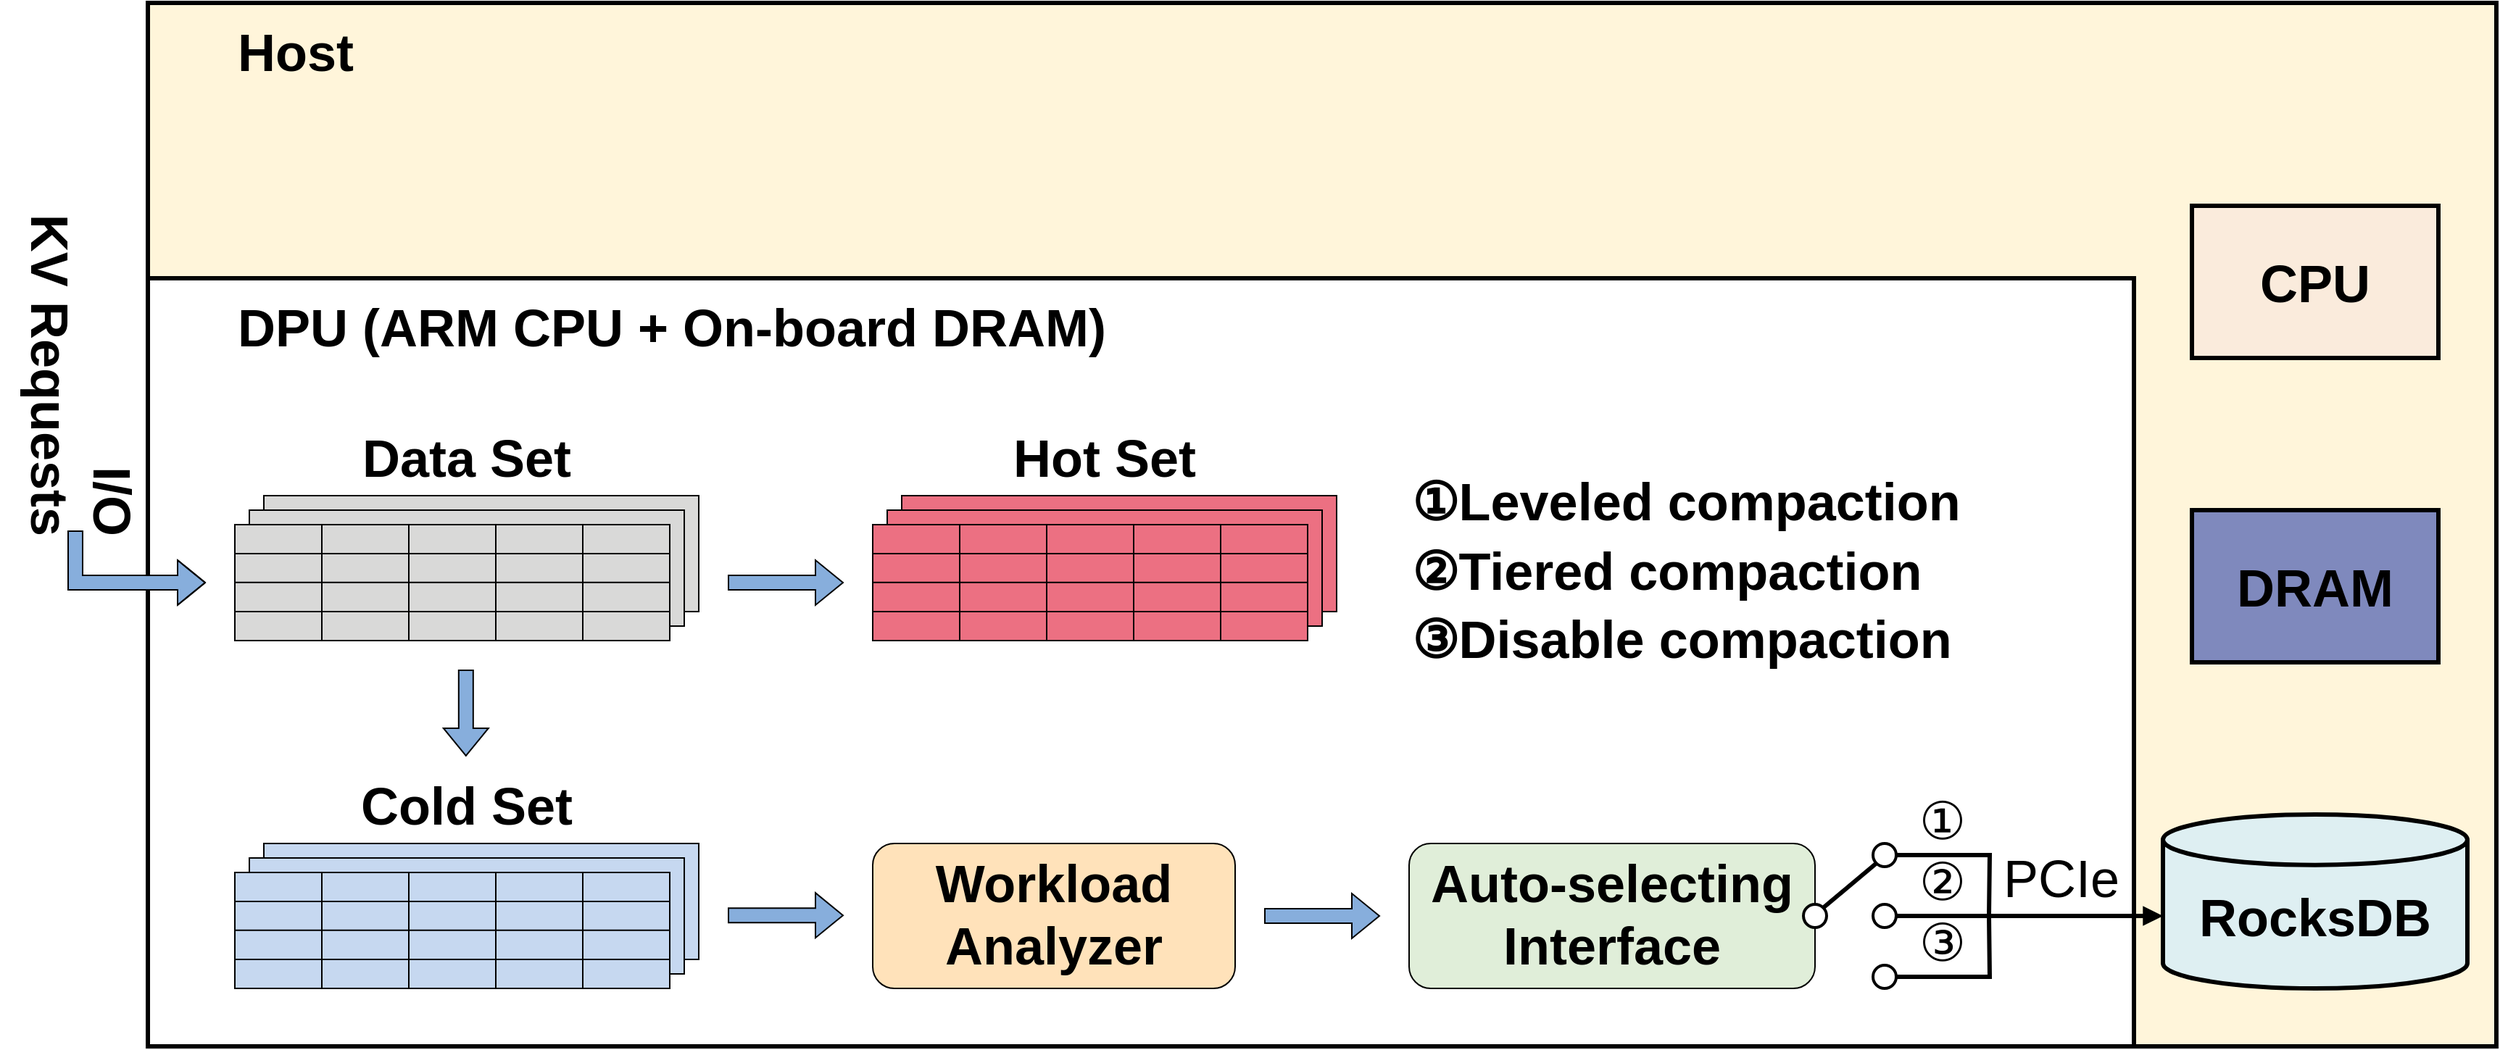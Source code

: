<mxfile version="26.0.2">
  <diagram name="第 1 页" id="oLJNAEdhJsgSDibkkSxl">
    <mxGraphModel dx="4260" dy="2149" grid="1" gridSize="10" guides="1" tooltips="1" connect="1" arrows="1" fold="1" page="1" pageScale="1" pageWidth="827" pageHeight="1169" math="0" shadow="0">
      <root>
        <mxCell id="0" />
        <mxCell id="1" parent="0" />
        <mxCell id="gE1-QyrIkyjky4b_8ItB-112" value="" style="rounded=0;strokeWidth=3;fillColor=#FFF5DA;" vertex="1" parent="1">
          <mxGeometry x="-20" y="170" width="1620" height="720" as="geometry" />
        </mxCell>
        <mxCell id="gE1-QyrIkyjky4b_8ItB-76" value="" style="rounded=0;whiteSpace=wrap;html=1;strokeWidth=3;" vertex="1" parent="1">
          <mxGeometry x="-20" y="360" width="1370" height="530" as="geometry" />
        </mxCell>
        <mxCell id="gE1-QyrIkyjky4b_8ItB-61" value="" style="group" vertex="1" connectable="0" parent="1">
          <mxGeometry x="40" y="690" width="320" height="160" as="geometry" />
        </mxCell>
        <mxCell id="gE1-QyrIkyjky4b_8ItB-36" value="" style="group" vertex="1" connectable="0" parent="gE1-QyrIkyjky4b_8ItB-61">
          <mxGeometry y="60" width="320" height="100" as="geometry" />
        </mxCell>
        <mxCell id="gE1-QyrIkyjky4b_8ItB-37" value="" style="dashed=0;fillStyle=auto;fillColor=#C6D8F0;gradientColor=none;" vertex="1" parent="gE1-QyrIkyjky4b_8ItB-36">
          <mxGeometry x="20" width="300" height="80" as="geometry" />
        </mxCell>
        <mxCell id="gE1-QyrIkyjky4b_8ItB-38" value="" style="dashed=0;fillStyle=auto;fillColor=#C6D8F0;gradientColor=none;" vertex="1" parent="gE1-QyrIkyjky4b_8ItB-36">
          <mxGeometry x="10" y="10" width="300" height="80" as="geometry" />
        </mxCell>
        <mxCell id="gE1-QyrIkyjky4b_8ItB-39" value="" style="dashed=0;fillStyle=auto;fillColor=#C6D8F0;gradientColor=none;" vertex="1" parent="gE1-QyrIkyjky4b_8ItB-36">
          <mxGeometry y="20" width="300" height="80" as="geometry" />
        </mxCell>
        <mxCell id="gE1-QyrIkyjky4b_8ItB-40" value="" style="endArrow=none;html=1;rounded=0;entryX=1;entryY=0.25;entryDx=0;entryDy=0;exitX=0;exitY=0.25;exitDx=0;exitDy=0;" edge="1" parent="gE1-QyrIkyjky4b_8ItB-36" source="gE1-QyrIkyjky4b_8ItB-39" target="gE1-QyrIkyjky4b_8ItB-39">
          <mxGeometry width="50" height="50" relative="1" as="geometry">
            <mxPoint x="180" y="-20" as="sourcePoint" />
            <mxPoint x="260" y="-20" as="targetPoint" />
          </mxGeometry>
        </mxCell>
        <mxCell id="gE1-QyrIkyjky4b_8ItB-41" value="" style="endArrow=none;html=1;rounded=0;entryX=1;entryY=0.25;entryDx=0;entryDy=0;exitX=0;exitY=0.25;exitDx=0;exitDy=0;" edge="1" parent="gE1-QyrIkyjky4b_8ItB-36">
          <mxGeometry width="50" height="50" relative="1" as="geometry">
            <mxPoint y="59.83" as="sourcePoint" />
            <mxPoint x="300" y="59.83" as="targetPoint" />
          </mxGeometry>
        </mxCell>
        <mxCell id="gE1-QyrIkyjky4b_8ItB-42" value="" style="endArrow=none;html=1;rounded=0;entryX=1;entryY=0.25;entryDx=0;entryDy=0;exitX=0;exitY=0.25;exitDx=0;exitDy=0;" edge="1" parent="gE1-QyrIkyjky4b_8ItB-36">
          <mxGeometry width="50" height="50" relative="1" as="geometry">
            <mxPoint y="80" as="sourcePoint" />
            <mxPoint x="300" y="80" as="targetPoint" />
          </mxGeometry>
        </mxCell>
        <mxCell id="gE1-QyrIkyjky4b_8ItB-43" value="" style="endArrow=none;html=1;rounded=0;" edge="1" parent="gE1-QyrIkyjky4b_8ItB-36">
          <mxGeometry width="50" height="50" relative="1" as="geometry">
            <mxPoint x="60" y="100" as="sourcePoint" />
            <mxPoint x="60" y="20" as="targetPoint" />
          </mxGeometry>
        </mxCell>
        <mxCell id="gE1-QyrIkyjky4b_8ItB-44" value="" style="endArrow=none;html=1;rounded=0;" edge="1" parent="gE1-QyrIkyjky4b_8ItB-36">
          <mxGeometry width="50" height="50" relative="1" as="geometry">
            <mxPoint x="120" y="100" as="sourcePoint" />
            <mxPoint x="120" y="20" as="targetPoint" />
          </mxGeometry>
        </mxCell>
        <mxCell id="gE1-QyrIkyjky4b_8ItB-45" value="" style="endArrow=none;html=1;rounded=0;" edge="1" parent="gE1-QyrIkyjky4b_8ItB-36">
          <mxGeometry width="50" height="50" relative="1" as="geometry">
            <mxPoint x="180" y="100" as="sourcePoint" />
            <mxPoint x="180" y="20" as="targetPoint" />
          </mxGeometry>
        </mxCell>
        <mxCell id="gE1-QyrIkyjky4b_8ItB-46" value="" style="endArrow=none;html=1;rounded=0;" edge="1" parent="gE1-QyrIkyjky4b_8ItB-36">
          <mxGeometry width="50" height="50" relative="1" as="geometry">
            <mxPoint x="240" y="100" as="sourcePoint" />
            <mxPoint x="240" y="20" as="targetPoint" />
          </mxGeometry>
        </mxCell>
        <mxCell id="gE1-QyrIkyjky4b_8ItB-60" value="Cold Set" style="text;strokeColor=none;align=center;fillColor=none;verticalAlign=middle;rounded=0;fontStyle=1;fontSize=36;" vertex="1" parent="gE1-QyrIkyjky4b_8ItB-61">
          <mxGeometry x="70" width="180" height="60" as="geometry" />
        </mxCell>
        <mxCell id="gE1-QyrIkyjky4b_8ItB-62" value="" style="group" vertex="1" connectable="0" parent="1">
          <mxGeometry x="40" y="450" width="320" height="160" as="geometry" />
        </mxCell>
        <mxCell id="gE1-QyrIkyjky4b_8ItB-9" value="Data Set" style="text;strokeColor=none;align=center;fillColor=none;verticalAlign=middle;rounded=0;fontStyle=1;fontSize=36;" vertex="1" parent="gE1-QyrIkyjky4b_8ItB-62">
          <mxGeometry x="70" width="180" height="60" as="geometry" />
        </mxCell>
        <mxCell id="gE1-QyrIkyjky4b_8ItB-35" value="" style="group" vertex="1" connectable="0" parent="gE1-QyrIkyjky4b_8ItB-62">
          <mxGeometry y="60" width="320" height="100" as="geometry" />
        </mxCell>
        <mxCell id="gE1-QyrIkyjky4b_8ItB-5" value="" style="dashed=0;fillStyle=auto;fillColor=#D9D9D8;gradientColor=none;" vertex="1" parent="gE1-QyrIkyjky4b_8ItB-35">
          <mxGeometry x="20" width="300" height="80" as="geometry" />
        </mxCell>
        <mxCell id="gE1-QyrIkyjky4b_8ItB-10" value="" style="dashed=0;fillStyle=auto;fillColor=#D9D9D8;gradientColor=none;" vertex="1" parent="gE1-QyrIkyjky4b_8ItB-35">
          <mxGeometry x="10" y="10" width="300" height="80" as="geometry" />
        </mxCell>
        <mxCell id="gE1-QyrIkyjky4b_8ItB-11" value="" style="dashed=0;fillStyle=auto;fillColor=#D9D9D8;gradientColor=none;" vertex="1" parent="gE1-QyrIkyjky4b_8ItB-35">
          <mxGeometry y="20" width="300" height="80" as="geometry" />
        </mxCell>
        <mxCell id="gE1-QyrIkyjky4b_8ItB-18" value="" style="endArrow=none;html=1;rounded=0;entryX=1;entryY=0.25;entryDx=0;entryDy=0;exitX=0;exitY=0.25;exitDx=0;exitDy=0;" edge="1" parent="gE1-QyrIkyjky4b_8ItB-35" source="gE1-QyrIkyjky4b_8ItB-11" target="gE1-QyrIkyjky4b_8ItB-11">
          <mxGeometry width="50" height="50" relative="1" as="geometry">
            <mxPoint x="180" y="-20" as="sourcePoint" />
            <mxPoint x="260" y="-20" as="targetPoint" />
          </mxGeometry>
        </mxCell>
        <mxCell id="gE1-QyrIkyjky4b_8ItB-22" value="" style="endArrow=none;html=1;rounded=0;entryX=1;entryY=0.25;entryDx=0;entryDy=0;exitX=0;exitY=0.25;exitDx=0;exitDy=0;" edge="1" parent="gE1-QyrIkyjky4b_8ItB-35">
          <mxGeometry width="50" height="50" relative="1" as="geometry">
            <mxPoint y="59.83" as="sourcePoint" />
            <mxPoint x="300" y="59.83" as="targetPoint" />
          </mxGeometry>
        </mxCell>
        <mxCell id="gE1-QyrIkyjky4b_8ItB-23" value="" style="endArrow=none;html=1;rounded=0;entryX=1;entryY=0.25;entryDx=0;entryDy=0;exitX=0;exitY=0.25;exitDx=0;exitDy=0;" edge="1" parent="gE1-QyrIkyjky4b_8ItB-35">
          <mxGeometry width="50" height="50" relative="1" as="geometry">
            <mxPoint y="80" as="sourcePoint" />
            <mxPoint x="300" y="80" as="targetPoint" />
          </mxGeometry>
        </mxCell>
        <mxCell id="gE1-QyrIkyjky4b_8ItB-26" value="" style="endArrow=none;html=1;rounded=0;" edge="1" parent="gE1-QyrIkyjky4b_8ItB-35">
          <mxGeometry width="50" height="50" relative="1" as="geometry">
            <mxPoint x="60" y="100" as="sourcePoint" />
            <mxPoint x="60" y="20" as="targetPoint" />
          </mxGeometry>
        </mxCell>
        <mxCell id="gE1-QyrIkyjky4b_8ItB-31" value="" style="endArrow=none;html=1;rounded=0;" edge="1" parent="gE1-QyrIkyjky4b_8ItB-35">
          <mxGeometry width="50" height="50" relative="1" as="geometry">
            <mxPoint x="120" y="100" as="sourcePoint" />
            <mxPoint x="120" y="20" as="targetPoint" />
          </mxGeometry>
        </mxCell>
        <mxCell id="gE1-QyrIkyjky4b_8ItB-32" value="" style="endArrow=none;html=1;rounded=0;" edge="1" parent="gE1-QyrIkyjky4b_8ItB-35">
          <mxGeometry width="50" height="50" relative="1" as="geometry">
            <mxPoint x="180" y="100" as="sourcePoint" />
            <mxPoint x="180" y="20" as="targetPoint" />
          </mxGeometry>
        </mxCell>
        <mxCell id="gE1-QyrIkyjky4b_8ItB-33" value="" style="endArrow=none;html=1;rounded=0;" edge="1" parent="gE1-QyrIkyjky4b_8ItB-35">
          <mxGeometry width="50" height="50" relative="1" as="geometry">
            <mxPoint x="240" y="100" as="sourcePoint" />
            <mxPoint x="240" y="20" as="targetPoint" />
          </mxGeometry>
        </mxCell>
        <mxCell id="gE1-QyrIkyjky4b_8ItB-63" value="" style="group" vertex="1" connectable="0" parent="1">
          <mxGeometry x="480" y="450" width="320" height="160" as="geometry" />
        </mxCell>
        <mxCell id="gE1-QyrIkyjky4b_8ItB-48" value="" style="group" vertex="1" connectable="0" parent="gE1-QyrIkyjky4b_8ItB-63">
          <mxGeometry y="60" width="320" height="100" as="geometry" />
        </mxCell>
        <mxCell id="gE1-QyrIkyjky4b_8ItB-49" value="" style="dashed=0;fillStyle=auto;fillColor=#EC7082;gradientColor=none;" vertex="1" parent="gE1-QyrIkyjky4b_8ItB-48">
          <mxGeometry x="20" width="300" height="80" as="geometry" />
        </mxCell>
        <mxCell id="gE1-QyrIkyjky4b_8ItB-50" value="" style="dashed=0;fillStyle=auto;fillColor=#EC7082;gradientColor=none;" vertex="1" parent="gE1-QyrIkyjky4b_8ItB-48">
          <mxGeometry x="10" y="10" width="300" height="80" as="geometry" />
        </mxCell>
        <mxCell id="gE1-QyrIkyjky4b_8ItB-51" value="" style="dashed=0;fillStyle=auto;fillColor=#EC7082;gradientColor=none;" vertex="1" parent="gE1-QyrIkyjky4b_8ItB-48">
          <mxGeometry y="20" width="300" height="80" as="geometry" />
        </mxCell>
        <mxCell id="gE1-QyrIkyjky4b_8ItB-52" value="" style="endArrow=none;html=1;rounded=0;entryX=1;entryY=0.25;entryDx=0;entryDy=0;exitX=0;exitY=0.25;exitDx=0;exitDy=0;" edge="1" parent="gE1-QyrIkyjky4b_8ItB-48" source="gE1-QyrIkyjky4b_8ItB-51" target="gE1-QyrIkyjky4b_8ItB-51">
          <mxGeometry width="50" height="50" relative="1" as="geometry">
            <mxPoint x="180" y="-20" as="sourcePoint" />
            <mxPoint x="260" y="-20" as="targetPoint" />
          </mxGeometry>
        </mxCell>
        <mxCell id="gE1-QyrIkyjky4b_8ItB-53" value="" style="endArrow=none;html=1;rounded=0;entryX=1;entryY=0.25;entryDx=0;entryDy=0;exitX=0;exitY=0.25;exitDx=0;exitDy=0;" edge="1" parent="gE1-QyrIkyjky4b_8ItB-48">
          <mxGeometry width="50" height="50" relative="1" as="geometry">
            <mxPoint y="59.83" as="sourcePoint" />
            <mxPoint x="300" y="59.83" as="targetPoint" />
          </mxGeometry>
        </mxCell>
        <mxCell id="gE1-QyrIkyjky4b_8ItB-54" value="" style="endArrow=none;html=1;rounded=0;entryX=1;entryY=0.25;entryDx=0;entryDy=0;exitX=0;exitY=0.25;exitDx=0;exitDy=0;" edge="1" parent="gE1-QyrIkyjky4b_8ItB-48">
          <mxGeometry width="50" height="50" relative="1" as="geometry">
            <mxPoint y="80" as="sourcePoint" />
            <mxPoint x="300" y="80" as="targetPoint" />
          </mxGeometry>
        </mxCell>
        <mxCell id="gE1-QyrIkyjky4b_8ItB-55" value="" style="endArrow=none;html=1;rounded=0;" edge="1" parent="gE1-QyrIkyjky4b_8ItB-48">
          <mxGeometry width="50" height="50" relative="1" as="geometry">
            <mxPoint x="60" y="100" as="sourcePoint" />
            <mxPoint x="60" y="20" as="targetPoint" />
          </mxGeometry>
        </mxCell>
        <mxCell id="gE1-QyrIkyjky4b_8ItB-56" value="" style="endArrow=none;html=1;rounded=0;" edge="1" parent="gE1-QyrIkyjky4b_8ItB-48">
          <mxGeometry width="50" height="50" relative="1" as="geometry">
            <mxPoint x="120" y="100" as="sourcePoint" />
            <mxPoint x="120" y="20" as="targetPoint" />
          </mxGeometry>
        </mxCell>
        <mxCell id="gE1-QyrIkyjky4b_8ItB-57" value="" style="endArrow=none;html=1;rounded=0;" edge="1" parent="gE1-QyrIkyjky4b_8ItB-48">
          <mxGeometry width="50" height="50" relative="1" as="geometry">
            <mxPoint x="180" y="100" as="sourcePoint" />
            <mxPoint x="180" y="20" as="targetPoint" />
          </mxGeometry>
        </mxCell>
        <mxCell id="gE1-QyrIkyjky4b_8ItB-58" value="" style="endArrow=none;html=1;rounded=0;" edge="1" parent="gE1-QyrIkyjky4b_8ItB-48">
          <mxGeometry width="50" height="50" relative="1" as="geometry">
            <mxPoint x="240" y="100" as="sourcePoint" />
            <mxPoint x="240" y="20" as="targetPoint" />
          </mxGeometry>
        </mxCell>
        <mxCell id="gE1-QyrIkyjky4b_8ItB-59" value="Hot Set" style="text;strokeColor=none;align=center;fillColor=none;verticalAlign=middle;rounded=0;fontStyle=1;fontSize=36;" vertex="1" parent="gE1-QyrIkyjky4b_8ItB-63">
          <mxGeometry x="70" width="180" height="60" as="geometry" />
        </mxCell>
        <mxCell id="gE1-QyrIkyjky4b_8ItB-64" value="" style="shape=flexArrow;endArrow=classic;html=1;rounded=0;fillColor=#87AEDC;" edge="1" parent="1">
          <mxGeometry width="50" height="50" relative="1" as="geometry">
            <mxPoint x="380" y="570" as="sourcePoint" />
            <mxPoint x="460" y="570" as="targetPoint" />
          </mxGeometry>
        </mxCell>
        <mxCell id="gE1-QyrIkyjky4b_8ItB-65" value="" style="shape=flexArrow;endArrow=classic;html=1;rounded=0;fillColor=#87AEDC;" edge="1" parent="1">
          <mxGeometry width="50" height="50" relative="1" as="geometry">
            <mxPoint x="380" y="799.58" as="sourcePoint" />
            <mxPoint x="460" y="799.58" as="targetPoint" />
          </mxGeometry>
        </mxCell>
        <mxCell id="gE1-QyrIkyjky4b_8ItB-66" value="" style="shape=flexArrow;endArrow=classic;html=1;rounded=0;fillColor=#87AEDC;" edge="1" parent="1">
          <mxGeometry width="50" height="50" relative="1" as="geometry">
            <mxPoint x="199.41" y="630" as="sourcePoint" />
            <mxPoint x="199.41" y="690" as="targetPoint" />
          </mxGeometry>
        </mxCell>
        <mxCell id="gE1-QyrIkyjky4b_8ItB-67" value="I/O&#xa;KV Requests" style="text;strokeColor=none;align=right;fillColor=none;verticalAlign=middle;rounded=0;direction=east;fontSize=36;rotation=90;labelPosition=center;verticalLabelPosition=middle;fontStyle=1" vertex="1" parent="1">
          <mxGeometry x="-202" y="340" width="280" height="120" as="geometry" />
        </mxCell>
        <mxCell id="gE1-QyrIkyjky4b_8ItB-68" value="" style="shape=flexArrow;endArrow=classic;html=1;rounded=0;edgeStyle=orthogonalEdgeStyle;fillColor=#87AEDC;" edge="1" parent="1">
          <mxGeometry width="50" height="50" relative="1" as="geometry">
            <mxPoint x="-70" y="534" as="sourcePoint" />
            <mxPoint x="20" y="570" as="targetPoint" />
            <Array as="points">
              <mxPoint x="-70" y="570" />
            </Array>
          </mxGeometry>
        </mxCell>
        <mxCell id="gE1-QyrIkyjky4b_8ItB-71" value="" style="group;fillColor=none;" vertex="1" connectable="0" parent="1">
          <mxGeometry x="480" y="740" width="250" height="110" as="geometry" />
        </mxCell>
        <mxCell id="gE1-QyrIkyjky4b_8ItB-69" value="" style="rounded=1;fontSize=40;fillColor=#FFE2BA;" vertex="1" parent="gE1-QyrIkyjky4b_8ItB-71">
          <mxGeometry y="10" width="250" height="100" as="geometry" />
        </mxCell>
        <mxCell id="gE1-QyrIkyjky4b_8ItB-70" value="Workload&#xa;Analyzer" style="text;strokeColor=none;align=center;fillColor=none;verticalAlign=middle;rounded=0;fontStyle=1;fontSize=36;spacing=0;" vertex="1" parent="gE1-QyrIkyjky4b_8ItB-71">
          <mxGeometry x="35" width="180" height="110" as="geometry" />
        </mxCell>
        <mxCell id="gE1-QyrIkyjky4b_8ItB-72" value="" style="shape=flexArrow;endArrow=classic;html=1;rounded=0;fillColor=#87AEDC;" edge="1" parent="1">
          <mxGeometry width="50" height="50" relative="1" as="geometry">
            <mxPoint x="750" y="800" as="sourcePoint" />
            <mxPoint x="830" y="800" as="targetPoint" />
          </mxGeometry>
        </mxCell>
        <mxCell id="gE1-QyrIkyjky4b_8ItB-73" value="" style="group" vertex="1" connectable="0" parent="1">
          <mxGeometry x="850" y="740" width="280" height="110" as="geometry" />
        </mxCell>
        <mxCell id="gE1-QyrIkyjky4b_8ItB-74" value="" style="rounded=1;fontSize=40;fillColor=#E0EED9;" vertex="1" parent="gE1-QyrIkyjky4b_8ItB-73">
          <mxGeometry y="10" width="280" height="100" as="geometry" />
        </mxCell>
        <mxCell id="gE1-QyrIkyjky4b_8ItB-75" value="Auto-selecting&#xa;Interface" style="text;strokeColor=none;align=center;fillColor=none;verticalAlign=middle;rounded=0;fontStyle=1;fontSize=36;spacing=0;" vertex="1" parent="gE1-QyrIkyjky4b_8ItB-73">
          <mxGeometry x="50" width="180" height="110" as="geometry" />
        </mxCell>
        <mxCell id="gE1-QyrIkyjky4b_8ItB-82" style="edgeStyle=none;rounded=0;orthogonalLoop=1;jettySize=auto;html=1;exitX=1;exitY=0;exitDx=0;exitDy=0;entryX=0;entryY=1;entryDx=0;entryDy=0;endArrow=none;endFill=0;strokeWidth=3;" edge="1" parent="1" source="gE1-QyrIkyjky4b_8ItB-80" target="gE1-QyrIkyjky4b_8ItB-81">
          <mxGeometry relative="1" as="geometry" />
        </mxCell>
        <mxCell id="gE1-QyrIkyjky4b_8ItB-80" value="" style="ellipse;whiteSpace=wrap;html=1;aspect=fixed;strokeWidth=2;" vertex="1" parent="1">
          <mxGeometry x="1122" y="792" width="16" height="16" as="geometry" />
        </mxCell>
        <mxCell id="gE1-QyrIkyjky4b_8ItB-90" style="edgeStyle=orthogonalEdgeStyle;rounded=0;orthogonalLoop=1;jettySize=auto;html=1;exitX=1;exitY=0.5;exitDx=0;exitDy=0;strokeWidth=3;endArrow=none;endFill=0;" edge="1" parent="1" source="gE1-QyrIkyjky4b_8ItB-81">
          <mxGeometry relative="1" as="geometry">
            <mxPoint x="1250" y="800" as="targetPoint" />
          </mxGeometry>
        </mxCell>
        <mxCell id="gE1-QyrIkyjky4b_8ItB-81" value="" style="ellipse;whiteSpace=wrap;html=1;aspect=fixed;strokeWidth=2;" vertex="1" parent="1">
          <mxGeometry x="1170" y="750" width="16" height="16" as="geometry" />
        </mxCell>
        <mxCell id="gE1-QyrIkyjky4b_8ItB-89" style="edgeStyle=none;rounded=0;orthogonalLoop=1;jettySize=auto;html=1;exitX=1;exitY=0.5;exitDx=0;exitDy=0;strokeWidth=3;endArrow=block;endFill=1;" edge="1" parent="1" source="gE1-QyrIkyjky4b_8ItB-83">
          <mxGeometry relative="1" as="geometry">
            <mxPoint x="1370" y="800" as="targetPoint" />
          </mxGeometry>
        </mxCell>
        <mxCell id="gE1-QyrIkyjky4b_8ItB-83" value="" style="ellipse;whiteSpace=wrap;html=1;aspect=fixed;strokeWidth=2;" vertex="1" parent="1">
          <mxGeometry x="1170" y="792" width="16" height="16" as="geometry" />
        </mxCell>
        <mxCell id="gE1-QyrIkyjky4b_8ItB-91" style="edgeStyle=orthogonalEdgeStyle;rounded=0;orthogonalLoop=1;jettySize=auto;html=1;exitX=1;exitY=0.5;exitDx=0;exitDy=0;strokeWidth=3;endArrow=none;endFill=0;" edge="1" parent="1" source="gE1-QyrIkyjky4b_8ItB-84">
          <mxGeometry relative="1" as="geometry">
            <mxPoint x="1250" y="800" as="targetPoint" />
          </mxGeometry>
        </mxCell>
        <mxCell id="gE1-QyrIkyjky4b_8ItB-84" value="" style="ellipse;whiteSpace=wrap;html=1;aspect=fixed;strokeWidth=2;" vertex="1" parent="1">
          <mxGeometry x="1170" y="834" width="16" height="16" as="geometry" />
        </mxCell>
        <mxCell id="gE1-QyrIkyjky4b_8ItB-86" value="①" style="text;align=center;verticalAlign=middle;resizable=0;points=[];autosize=1;strokeColor=none;fillColor=none;fontStyle=0;fontSize=36;" vertex="1" parent="1">
          <mxGeometry x="1188" y="700" width="60" height="60" as="geometry" />
        </mxCell>
        <mxCell id="gE1-QyrIkyjky4b_8ItB-87" value="②" style="text;align=center;verticalAlign=middle;resizable=0;points=[];autosize=1;strokeColor=none;fillColor=none;fontStyle=0;fontSize=36;" vertex="1" parent="1">
          <mxGeometry x="1188" y="742" width="60" height="60" as="geometry" />
        </mxCell>
        <mxCell id="gE1-QyrIkyjky4b_8ItB-92" value="③" style="text;align=center;verticalAlign=middle;resizable=0;points=[];autosize=1;strokeColor=none;fillColor=none;fontStyle=0;fontSize=36;" vertex="1" parent="1">
          <mxGeometry x="1188" y="784" width="60" height="60" as="geometry" />
        </mxCell>
        <mxCell id="gE1-QyrIkyjky4b_8ItB-98" value="" style="group;fontStyle=0" vertex="1" connectable="0" parent="1">
          <mxGeometry x="850" y="480" width="380" height="155" as="geometry" />
        </mxCell>
        <mxCell id="gE1-QyrIkyjky4b_8ItB-93" value="①Leveled compaction" style="text;align=left;verticalAlign=middle;resizable=0;points=[];autosize=1;strokeColor=none;fillColor=none;fontStyle=1;fontSize=36;" vertex="1" parent="gE1-QyrIkyjky4b_8ItB-98">
          <mxGeometry width="380" height="60" as="geometry" />
        </mxCell>
        <mxCell id="gE1-QyrIkyjky4b_8ItB-94" value="②Tiered compaction" style="text;align=left;verticalAlign=middle;resizable=0;points=[];autosize=1;strokeColor=none;fillColor=none;fontStyle=1;fontSize=36;" vertex="1" parent="gE1-QyrIkyjky4b_8ItB-98">
          <mxGeometry y="48" width="350" height="60" as="geometry" />
        </mxCell>
        <mxCell id="gE1-QyrIkyjky4b_8ItB-95" value="③Disable compaction" style="text;align=left;verticalAlign=middle;resizable=0;points=[];autosize=1;strokeColor=none;fillColor=none;fontStyle=1;fontSize=36;" vertex="1" parent="gE1-QyrIkyjky4b_8ItB-98">
          <mxGeometry y="95" width="370" height="60" as="geometry" />
        </mxCell>
        <mxCell id="gE1-QyrIkyjky4b_8ItB-99" value="PCIe" style="text;align=center;verticalAlign=middle;resizable=0;points=[];autosize=1;strokeColor=none;fillColor=none;fontStyle=0;fontSize=36;" vertex="1" parent="1">
          <mxGeometry x="1250" y="740" width="100" height="60" as="geometry" />
        </mxCell>
        <mxCell id="gE1-QyrIkyjky4b_8ItB-104" value="" style="group" vertex="1" connectable="0" parent="1">
          <mxGeometry x="1370" y="730" width="210" height="120" as="geometry" />
        </mxCell>
        <mxCell id="gE1-QyrIkyjky4b_8ItB-101" value="" style="shape=cylinder3;boundedLbl=1;backgroundOutline=1;size=17.414;fontSize=36;fillColor=#DEEFF2;strokeWidth=3;" vertex="1" parent="gE1-QyrIkyjky4b_8ItB-104">
          <mxGeometry width="210" height="120" as="geometry" />
        </mxCell>
        <mxCell id="gE1-QyrIkyjky4b_8ItB-103" value="RocksDB" style="text;strokeColor=none;align=center;fillColor=none;verticalAlign=middle;rounded=0;fontSize=36;fontStyle=1" vertex="1" parent="gE1-QyrIkyjky4b_8ItB-104">
          <mxGeometry x="25" y="52" width="160" height="30" as="geometry" />
        </mxCell>
        <mxCell id="gE1-QyrIkyjky4b_8ItB-107" value="" style="group" vertex="1" connectable="0" parent="1">
          <mxGeometry x="1390" y="520" width="170" height="105" as="geometry" />
        </mxCell>
        <mxCell id="gE1-QyrIkyjky4b_8ItB-102" value="" style="rounded=0;fontSize=36;strokeWidth=3;fillColor=#7F89BD;container=0;" vertex="1" parent="gE1-QyrIkyjky4b_8ItB-107">
          <mxGeometry width="170" height="105" as="geometry" />
        </mxCell>
        <mxCell id="gE1-QyrIkyjky4b_8ItB-105" value="DRAM" style="text;strokeColor=none;align=center;fillColor=none;verticalAlign=middle;rounded=0;fontSize=36;container=0;fontStyle=1" vertex="1" parent="gE1-QyrIkyjky4b_8ItB-107">
          <mxGeometry x="25.5" y="29.143" width="119" height="40.714" as="geometry" />
        </mxCell>
        <mxCell id="gE1-QyrIkyjky4b_8ItB-108" value="" style="group" vertex="1" connectable="0" parent="1">
          <mxGeometry x="1390" y="310" width="170" height="105" as="geometry" />
        </mxCell>
        <mxCell id="gE1-QyrIkyjky4b_8ItB-109" value="" style="rounded=0;fontSize=36;strokeWidth=3;fillColor=#FAEBDC;container=0;" vertex="1" parent="gE1-QyrIkyjky4b_8ItB-108">
          <mxGeometry width="170" height="105" as="geometry" />
        </mxCell>
        <mxCell id="gE1-QyrIkyjky4b_8ItB-110" value="CPU" style="text;strokeColor=none;align=center;fillColor=none;verticalAlign=middle;rounded=0;fontSize=36;container=0;fontStyle=1" vertex="1" parent="gE1-QyrIkyjky4b_8ItB-108">
          <mxGeometry x="25.5" y="29.143" width="119" height="40.714" as="geometry" />
        </mxCell>
        <mxCell id="gE1-QyrIkyjky4b_8ItB-111" value="DPU (ARM CPU + On-board DRAM)" style="text;align=left;verticalAlign=middle;resizable=0;points=[];autosize=1;strokeColor=none;fillColor=none;fontStyle=1;fontSize=36;" vertex="1" parent="1">
          <mxGeometry x="40" y="360" width="610" height="60" as="geometry" />
        </mxCell>
        <mxCell id="gE1-QyrIkyjky4b_8ItB-113" value="Host" style="text;align=left;verticalAlign=middle;resizable=0;points=[];autosize=1;strokeColor=none;fillColor=none;fontStyle=1;fontSize=36;" vertex="1" parent="1">
          <mxGeometry x="40" y="170" width="100" height="60" as="geometry" />
        </mxCell>
      </root>
    </mxGraphModel>
  </diagram>
</mxfile>
